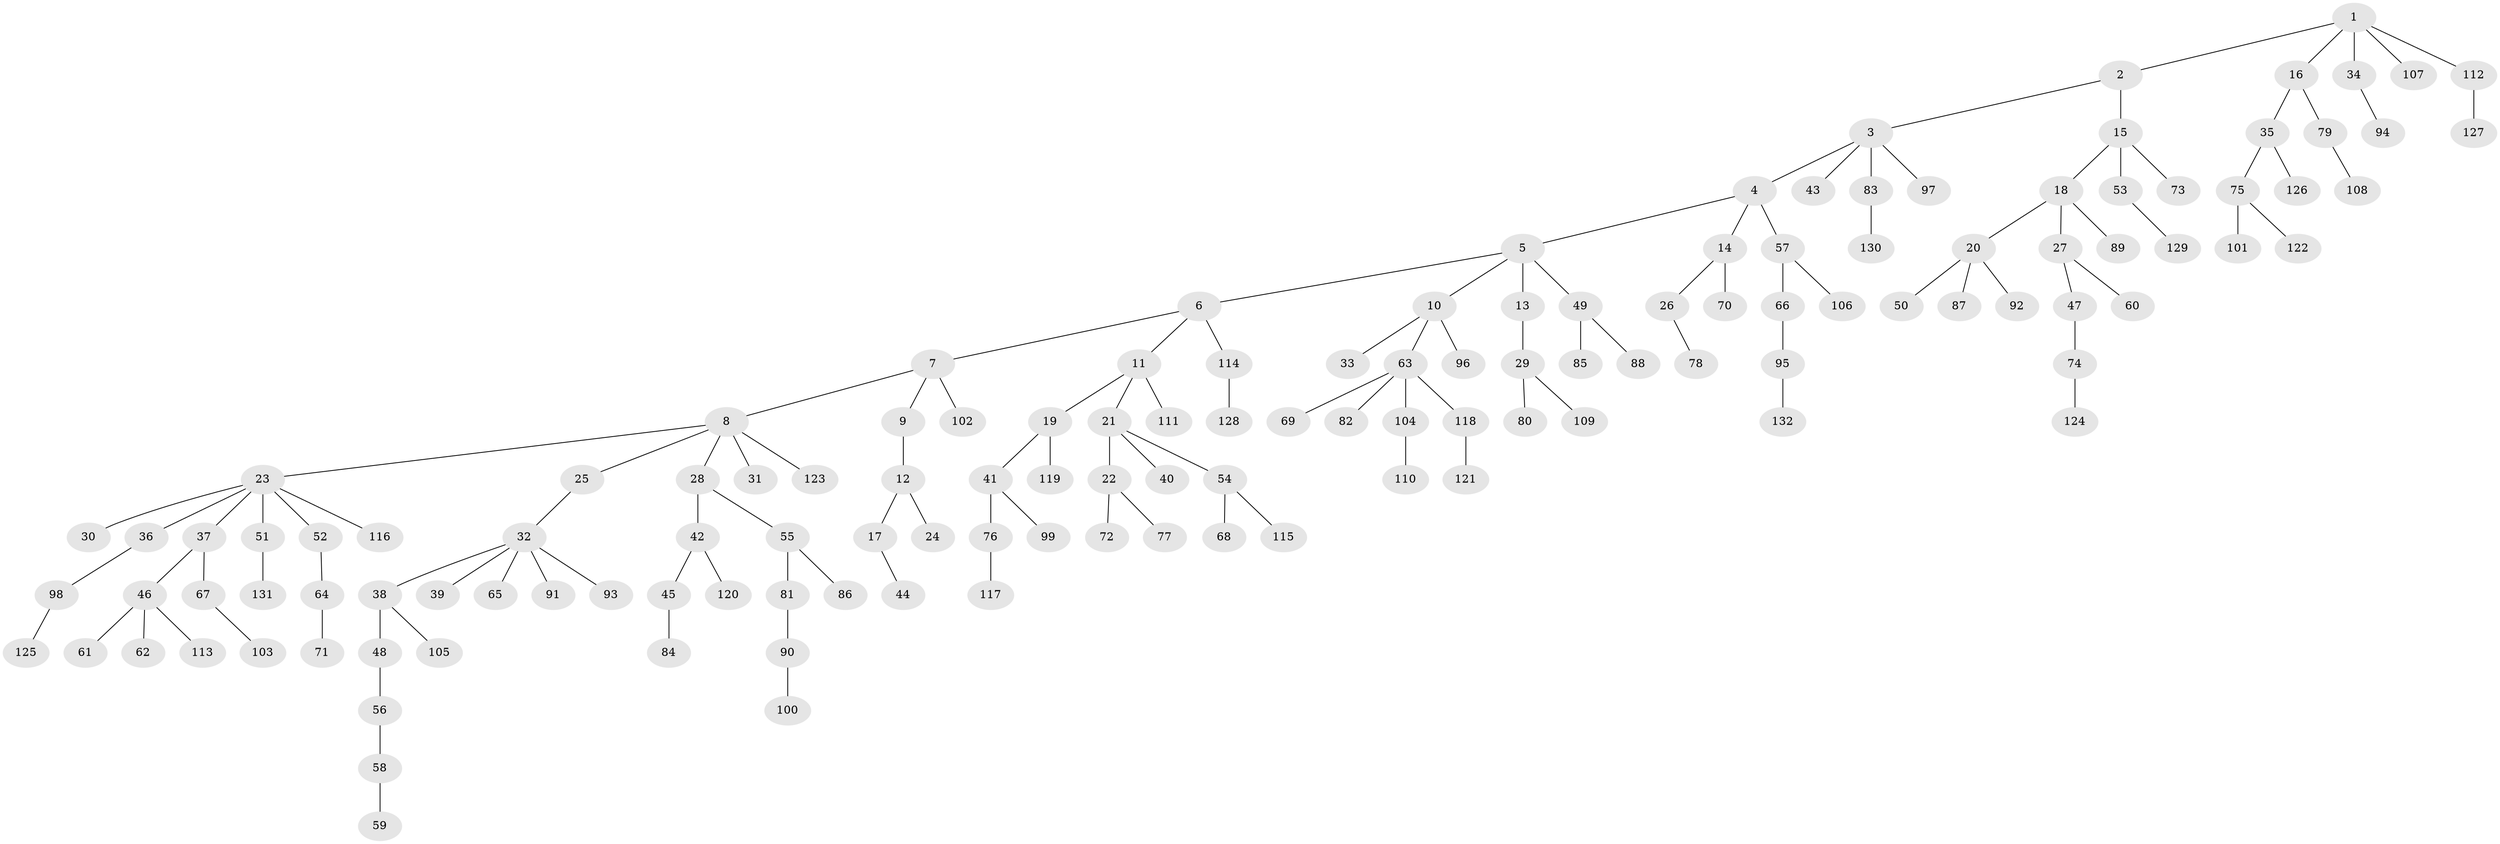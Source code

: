 // Generated by graph-tools (version 1.1) at 2025/15/03/09/25 04:15:20]
// undirected, 132 vertices, 131 edges
graph export_dot {
graph [start="1"]
  node [color=gray90,style=filled];
  1;
  2;
  3;
  4;
  5;
  6;
  7;
  8;
  9;
  10;
  11;
  12;
  13;
  14;
  15;
  16;
  17;
  18;
  19;
  20;
  21;
  22;
  23;
  24;
  25;
  26;
  27;
  28;
  29;
  30;
  31;
  32;
  33;
  34;
  35;
  36;
  37;
  38;
  39;
  40;
  41;
  42;
  43;
  44;
  45;
  46;
  47;
  48;
  49;
  50;
  51;
  52;
  53;
  54;
  55;
  56;
  57;
  58;
  59;
  60;
  61;
  62;
  63;
  64;
  65;
  66;
  67;
  68;
  69;
  70;
  71;
  72;
  73;
  74;
  75;
  76;
  77;
  78;
  79;
  80;
  81;
  82;
  83;
  84;
  85;
  86;
  87;
  88;
  89;
  90;
  91;
  92;
  93;
  94;
  95;
  96;
  97;
  98;
  99;
  100;
  101;
  102;
  103;
  104;
  105;
  106;
  107;
  108;
  109;
  110;
  111;
  112;
  113;
  114;
  115;
  116;
  117;
  118;
  119;
  120;
  121;
  122;
  123;
  124;
  125;
  126;
  127;
  128;
  129;
  130;
  131;
  132;
  1 -- 2;
  1 -- 16;
  1 -- 34;
  1 -- 107;
  1 -- 112;
  2 -- 3;
  2 -- 15;
  3 -- 4;
  3 -- 43;
  3 -- 83;
  3 -- 97;
  4 -- 5;
  4 -- 14;
  4 -- 57;
  5 -- 6;
  5 -- 10;
  5 -- 13;
  5 -- 49;
  6 -- 7;
  6 -- 11;
  6 -- 114;
  7 -- 8;
  7 -- 9;
  7 -- 102;
  8 -- 23;
  8 -- 25;
  8 -- 28;
  8 -- 31;
  8 -- 123;
  9 -- 12;
  10 -- 33;
  10 -- 63;
  10 -- 96;
  11 -- 19;
  11 -- 21;
  11 -- 111;
  12 -- 17;
  12 -- 24;
  13 -- 29;
  14 -- 26;
  14 -- 70;
  15 -- 18;
  15 -- 53;
  15 -- 73;
  16 -- 35;
  16 -- 79;
  17 -- 44;
  18 -- 20;
  18 -- 27;
  18 -- 89;
  19 -- 41;
  19 -- 119;
  20 -- 50;
  20 -- 87;
  20 -- 92;
  21 -- 22;
  21 -- 40;
  21 -- 54;
  22 -- 72;
  22 -- 77;
  23 -- 30;
  23 -- 36;
  23 -- 37;
  23 -- 51;
  23 -- 52;
  23 -- 116;
  25 -- 32;
  26 -- 78;
  27 -- 47;
  27 -- 60;
  28 -- 42;
  28 -- 55;
  29 -- 80;
  29 -- 109;
  32 -- 38;
  32 -- 39;
  32 -- 65;
  32 -- 91;
  32 -- 93;
  34 -- 94;
  35 -- 75;
  35 -- 126;
  36 -- 98;
  37 -- 46;
  37 -- 67;
  38 -- 48;
  38 -- 105;
  41 -- 76;
  41 -- 99;
  42 -- 45;
  42 -- 120;
  45 -- 84;
  46 -- 61;
  46 -- 62;
  46 -- 113;
  47 -- 74;
  48 -- 56;
  49 -- 85;
  49 -- 88;
  51 -- 131;
  52 -- 64;
  53 -- 129;
  54 -- 68;
  54 -- 115;
  55 -- 81;
  55 -- 86;
  56 -- 58;
  57 -- 66;
  57 -- 106;
  58 -- 59;
  63 -- 69;
  63 -- 82;
  63 -- 104;
  63 -- 118;
  64 -- 71;
  66 -- 95;
  67 -- 103;
  74 -- 124;
  75 -- 101;
  75 -- 122;
  76 -- 117;
  79 -- 108;
  81 -- 90;
  83 -- 130;
  90 -- 100;
  95 -- 132;
  98 -- 125;
  104 -- 110;
  112 -- 127;
  114 -- 128;
  118 -- 121;
}
